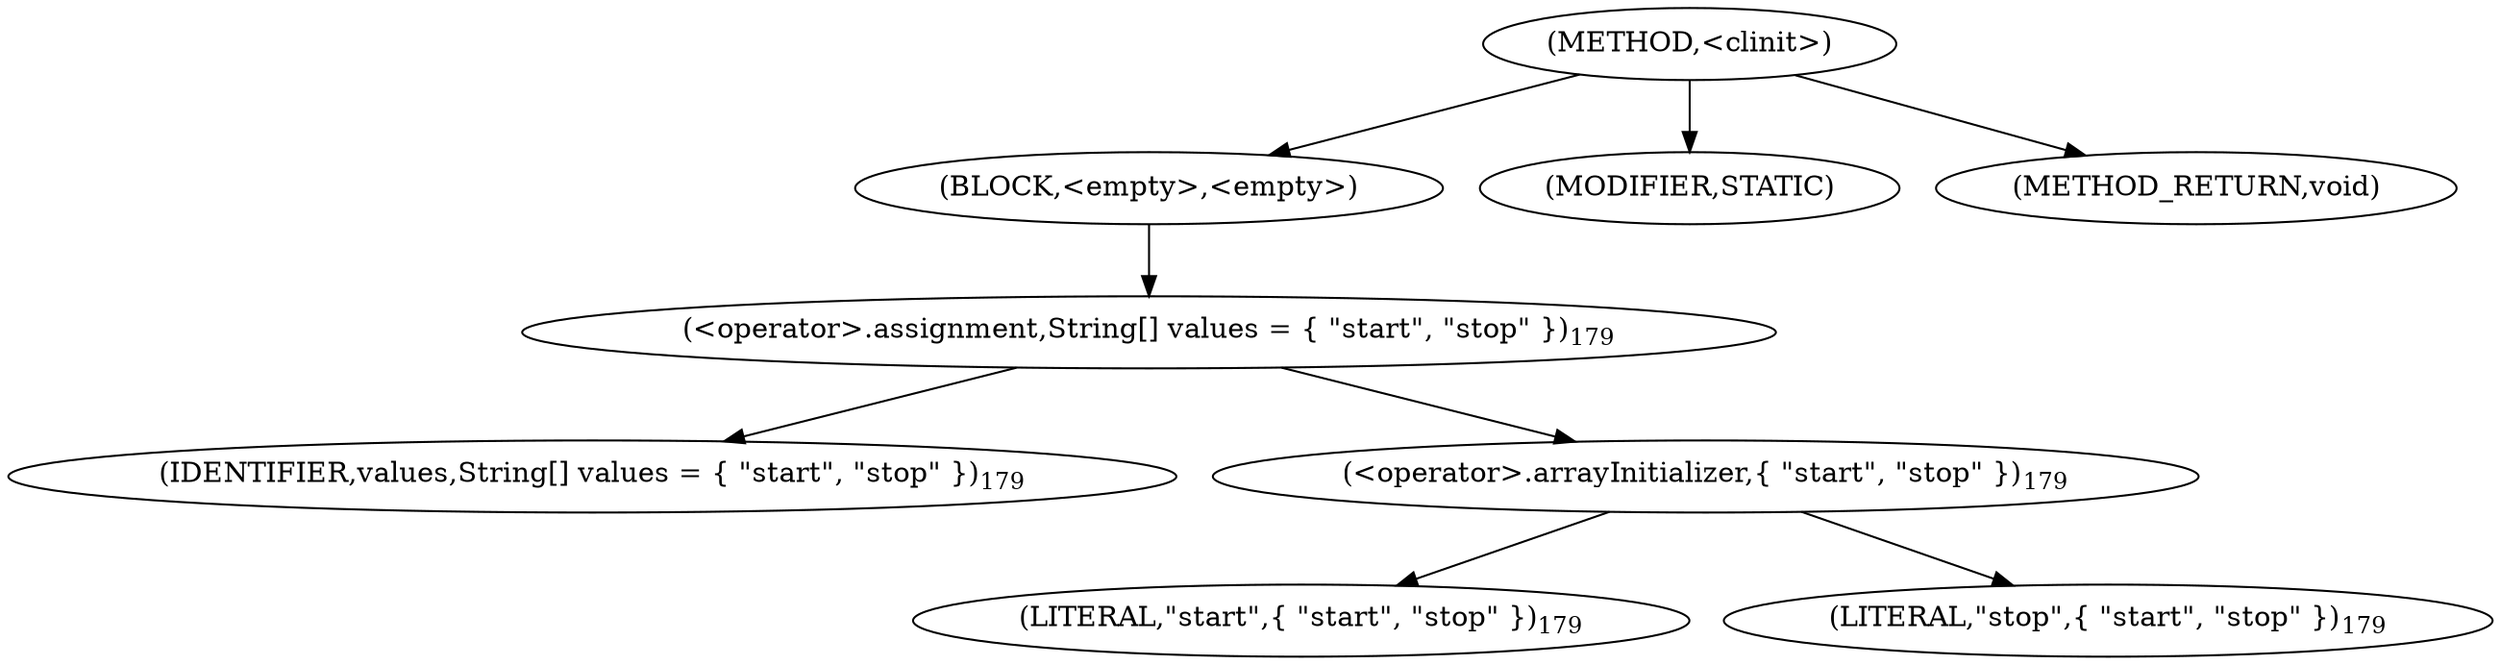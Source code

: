 digraph "&lt;clinit&gt;" {  
"242" [label = <(METHOD,&lt;clinit&gt;)> ]
"243" [label = <(BLOCK,&lt;empty&gt;,&lt;empty&gt;)> ]
"244" [label = <(&lt;operator&gt;.assignment,String[] values = { &quot;start&quot;, &quot;stop&quot; })<SUB>179</SUB>> ]
"245" [label = <(IDENTIFIER,values,String[] values = { &quot;start&quot;, &quot;stop&quot; })<SUB>179</SUB>> ]
"246" [label = <(&lt;operator&gt;.arrayInitializer,{ &quot;start&quot;, &quot;stop&quot; })<SUB>179</SUB>> ]
"247" [label = <(LITERAL,&quot;start&quot;,{ &quot;start&quot;, &quot;stop&quot; })<SUB>179</SUB>> ]
"248" [label = <(LITERAL,&quot;stop&quot;,{ &quot;start&quot;, &quot;stop&quot; })<SUB>179</SUB>> ]
"249" [label = <(MODIFIER,STATIC)> ]
"250" [label = <(METHOD_RETURN,void)> ]
  "242" -> "243" 
  "242" -> "249" 
  "242" -> "250" 
  "243" -> "244" 
  "244" -> "245" 
  "244" -> "246" 
  "246" -> "247" 
  "246" -> "248" 
}
